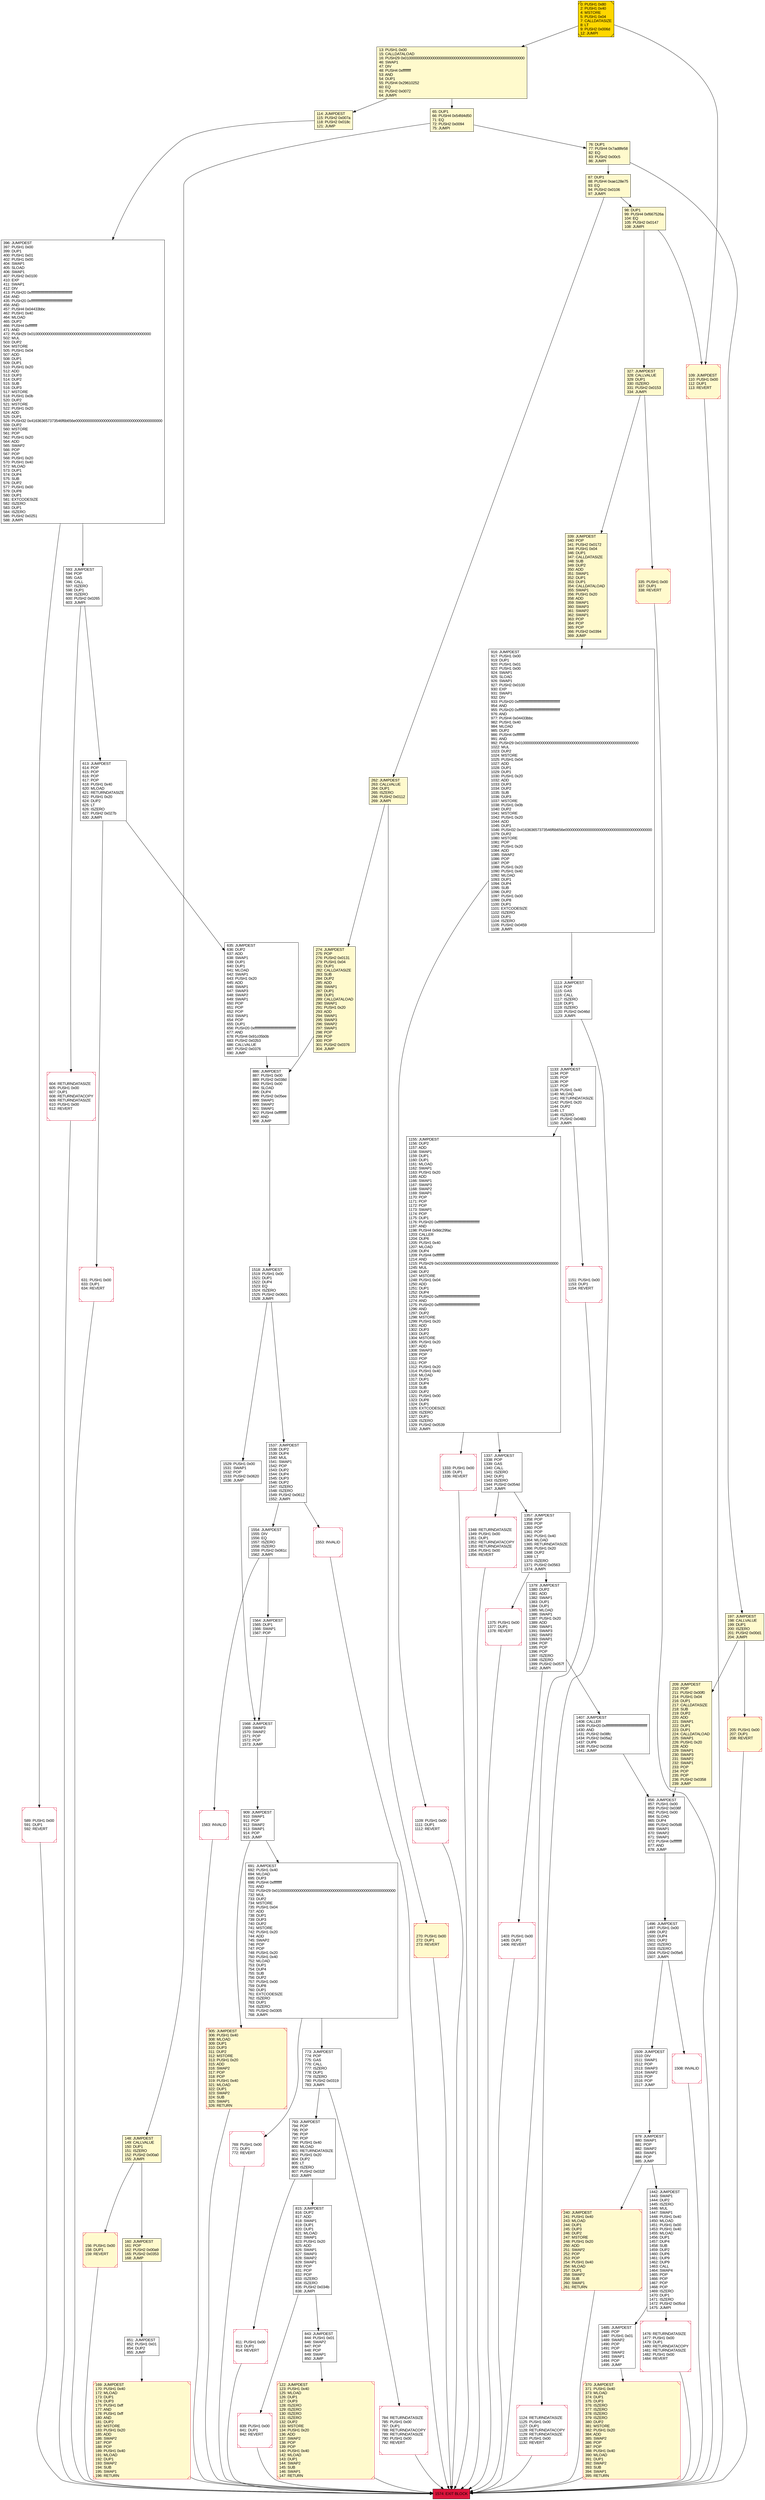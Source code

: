 digraph G {
bgcolor=transparent rankdir=UD;
node [shape=box style=filled color=black fillcolor=white fontname=arial fontcolor=black];
1337 [label="1337: JUMPDEST\l1338: POP\l1339: GAS\l1340: CALL\l1341: ISZERO\l1342: DUP1\l1343: ISZERO\l1344: PUSH2 0x054d\l1347: JUMPI\l" ];
148 [label="148: JUMPDEST\l149: CALLVALUE\l150: DUP1\l151: ISZERO\l152: PUSH2 0x00a0\l155: JUMPI\l" fillcolor=lemonchiffon ];
305 [label="305: JUMPDEST\l306: PUSH1 0x40\l308: MLOAD\l309: DUP1\l310: DUP3\l311: DUP2\l312: MSTORE\l313: PUSH1 0x20\l315: ADD\l316: SWAP2\l317: POP\l318: POP\l319: PUSH1 0x40\l321: MLOAD\l322: DUP1\l323: SWAP2\l324: SUB\l325: SWAP1\l326: RETURN\l" fillcolor=lemonchiffon shape=Msquare color=crimson ];
635 [label="635: JUMPDEST\l636: DUP2\l637: ADD\l638: SWAP1\l639: DUP1\l640: DUP1\l641: MLOAD\l642: SWAP1\l643: PUSH1 0x20\l645: ADD\l646: SWAP1\l647: SWAP3\l648: SWAP2\l649: SWAP1\l650: POP\l651: POP\l652: POP\l653: SWAP1\l654: POP\l655: DUP1\l656: PUSH20 0xffffffffffffffffffffffffffffffffffffffff\l677: AND\l678: PUSH4 0x91c05b0b\l683: PUSH2 0x02b3\l686: CALLVALUE\l687: PUSH2 0x0376\l690: JUMP\l" ];
856 [label="856: JUMPDEST\l857: PUSH1 0x00\l859: PUSH2 0x036f\l862: PUSH1 0x00\l864: SLOAD\l865: DUP4\l866: PUSH2 0x05d8\l869: SWAP1\l870: SWAP2\l871: SWAP1\l872: PUSH4 0xffffffff\l877: AND\l878: JUMP\l" ];
773 [label="773: JUMPDEST\l774: POP\l775: GAS\l776: CALL\l777: ISZERO\l778: DUP1\l779: ISZERO\l780: PUSH2 0x0319\l783: JUMPI\l" ];
811 [label="811: PUSH1 0x00\l813: DUP1\l814: REVERT\l" shape=Msquare color=crimson ];
784 [label="784: RETURNDATASIZE\l785: PUSH1 0x00\l787: DUP1\l788: RETURNDATACOPY\l789: RETURNDATASIZE\l790: PUSH1 0x00\l792: REVERT\l" shape=Msquare color=crimson ];
1113 [label="1113: JUMPDEST\l1114: POP\l1115: GAS\l1116: CALL\l1117: ISZERO\l1118: DUP1\l1119: ISZERO\l1120: PUSH2 0x046d\l1123: JUMPI\l" ];
98 [label="98: DUP1\l99: PUSH4 0xf667526a\l104: EQ\l105: PUSH2 0x0147\l108: JUMPI\l" fillcolor=lemonchiffon ];
114 [label="114: JUMPDEST\l115: PUSH2 0x007a\l118: PUSH2 0x018c\l121: JUMP\l" fillcolor=lemonchiffon ];
1333 [label="1333: PUSH1 0x00\l1335: DUP1\l1336: REVERT\l" shape=Msquare color=crimson ];
1485 [label="1485: JUMPDEST\l1486: POP\l1487: PUSH1 0x01\l1489: SWAP2\l1490: POP\l1491: POP\l1492: SWAP2\l1493: SWAP1\l1494: POP\l1495: JUMP\l" ];
1133 [label="1133: JUMPDEST\l1134: POP\l1135: POP\l1136: POP\l1137: POP\l1138: PUSH1 0x40\l1140: MLOAD\l1141: RETURNDATASIZE\l1142: PUSH1 0x20\l1144: DUP2\l1145: LT\l1146: ISZERO\l1147: PUSH2 0x0483\l1150: JUMPI\l" ];
1568 [label="1568: JUMPDEST\l1569: SWAP3\l1570: SWAP2\l1571: POP\l1572: POP\l1573: JUMP\l" ];
169 [label="169: JUMPDEST\l170: PUSH1 0x40\l172: MLOAD\l173: DUP1\l174: DUP3\l175: PUSH1 0xff\l177: AND\l178: PUSH1 0xff\l180: AND\l181: DUP2\l182: MSTORE\l183: PUSH1 0x20\l185: ADD\l186: SWAP2\l187: POP\l188: POP\l189: PUSH1 0x40\l191: MLOAD\l192: DUP1\l193: SWAP2\l194: SUB\l195: SWAP1\l196: RETURN\l" fillcolor=lemonchiffon shape=Msquare color=crimson ];
87 [label="87: DUP1\l88: PUSH4 0xae128e75\l93: EQ\l94: PUSH2 0x0106\l97: JUMPI\l" fillcolor=lemonchiffon ];
13 [label="13: PUSH1 0x00\l15: CALLDATALOAD\l16: PUSH29 0x0100000000000000000000000000000000000000000000000000000000\l46: SWAP1\l47: DIV\l48: PUSH4 0xffffffff\l53: AND\l54: DUP1\l55: PUSH4 0x29610252\l60: EQ\l61: PUSH2 0x0072\l64: JUMPI\l" fillcolor=lemonchiffon ];
1379 [label="1379: JUMPDEST\l1380: DUP2\l1381: ADD\l1382: SWAP1\l1383: DUP1\l1384: DUP1\l1385: MLOAD\l1386: SWAP1\l1387: PUSH1 0x20\l1389: ADD\l1390: SWAP1\l1391: SWAP3\l1392: SWAP2\l1393: SWAP1\l1394: POP\l1395: POP\l1396: POP\l1397: ISZERO\l1398: ISZERO\l1399: PUSH2 0x057f\l1402: JUMPI\l" ];
769 [label="769: PUSH1 0x00\l771: DUP1\l772: REVERT\l" shape=Msquare color=crimson ];
1563 [label="1563: INVALID\l" shape=Msquare color=crimson ];
339 [label="339: JUMPDEST\l340: POP\l341: PUSH2 0x0172\l344: PUSH1 0x04\l346: DUP1\l347: CALLDATASIZE\l348: SUB\l349: DUP2\l350: ADD\l351: SWAP1\l352: DUP1\l353: DUP1\l354: CALLDATALOAD\l355: SWAP1\l356: PUSH1 0x20\l358: ADD\l359: SWAP1\l360: SWAP3\l361: SWAP2\l362: SWAP1\l363: POP\l364: POP\l365: POP\l366: PUSH2 0x0394\l369: JUMP\l" fillcolor=lemonchiffon ];
1574 [label="1574: EXIT BLOCK\l" fillcolor=crimson ];
909 [label="909: JUMPDEST\l910: SWAP1\l911: POP\l912: SWAP2\l913: SWAP1\l914: POP\l915: JUMP\l" ];
65 [label="65: DUP1\l66: PUSH4 0x54fd4d50\l71: EQ\l72: PUSH2 0x0094\l75: JUMPI\l" fillcolor=lemonchiffon ];
160 [label="160: JUMPDEST\l161: POP\l162: PUSH2 0x00a9\l165: PUSH2 0x0353\l168: JUMP\l" fillcolor=lemonchiffon ];
1553 [label="1553: INVALID\l" shape=Msquare color=crimson ];
270 [label="270: PUSH1 0x00\l272: DUP1\l273: REVERT\l" fillcolor=lemonchiffon shape=Msquare color=crimson ];
197 [label="197: JUMPDEST\l198: CALLVALUE\l199: DUP1\l200: ISZERO\l201: PUSH2 0x00d1\l204: JUMPI\l" fillcolor=lemonchiffon ];
1509 [label="1509: JUMPDEST\l1510: DIV\l1511: SWAP1\l1512: POP\l1513: SWAP3\l1514: SWAP2\l1515: POP\l1516: POP\l1517: JUMP\l" ];
793 [label="793: JUMPDEST\l794: POP\l795: POP\l796: POP\l797: POP\l798: PUSH1 0x40\l800: MLOAD\l801: RETURNDATASIZE\l802: PUSH1 0x20\l804: DUP2\l805: LT\l806: ISZERO\l807: PUSH2 0x032f\l810: JUMPI\l" ];
262 [label="262: JUMPDEST\l263: CALLVALUE\l264: DUP1\l265: ISZERO\l266: PUSH2 0x0112\l269: JUMPI\l" fillcolor=lemonchiffon ];
327 [label="327: JUMPDEST\l328: CALLVALUE\l329: DUP1\l330: ISZERO\l331: PUSH2 0x0153\l334: JUMPI\l" fillcolor=lemonchiffon ];
156 [label="156: PUSH1 0x00\l158: DUP1\l159: REVERT\l" fillcolor=lemonchiffon shape=Msquare color=crimson ];
240 [label="240: JUMPDEST\l241: PUSH1 0x40\l243: MLOAD\l244: DUP1\l245: DUP3\l246: DUP2\l247: MSTORE\l248: PUSH1 0x20\l250: ADD\l251: SWAP2\l252: POP\l253: POP\l254: PUSH1 0x40\l256: MLOAD\l257: DUP1\l258: SWAP2\l259: SUB\l260: SWAP1\l261: RETURN\l" fillcolor=lemonchiffon shape=Msquare color=crimson ];
879 [label="879: JUMPDEST\l880: SWAP1\l881: POP\l882: SWAP2\l883: SWAP1\l884: POP\l885: JUMP\l" ];
1357 [label="1357: JUMPDEST\l1358: POP\l1359: POP\l1360: POP\l1361: POP\l1362: PUSH1 0x40\l1364: MLOAD\l1365: RETURNDATASIZE\l1366: PUSH1 0x20\l1368: DUP2\l1369: LT\l1370: ISZERO\l1371: PUSH2 0x0563\l1374: JUMPI\l" ];
122 [label="122: JUMPDEST\l123: PUSH1 0x40\l125: MLOAD\l126: DUP1\l127: DUP3\l128: ISZERO\l129: ISZERO\l130: ISZERO\l131: ISZERO\l132: DUP2\l133: MSTORE\l134: PUSH1 0x20\l136: ADD\l137: SWAP2\l138: POP\l139: POP\l140: PUSH1 0x40\l142: MLOAD\l143: DUP1\l144: SWAP2\l145: SUB\l146: SWAP1\l147: RETURN\l" fillcolor=lemonchiffon shape=Msquare color=crimson ];
604 [label="604: RETURNDATASIZE\l605: PUSH1 0x00\l607: DUP1\l608: RETURNDATACOPY\l609: RETURNDATASIZE\l610: PUSH1 0x00\l612: REVERT\l" shape=Msquare color=crimson ];
274 [label="274: JUMPDEST\l275: POP\l276: PUSH2 0x0131\l279: PUSH1 0x04\l281: DUP1\l282: CALLDATASIZE\l283: SUB\l284: DUP2\l285: ADD\l286: SWAP1\l287: DUP1\l288: DUP1\l289: CALLDATALOAD\l290: SWAP1\l291: PUSH1 0x20\l293: ADD\l294: SWAP1\l295: SWAP3\l296: SWAP2\l297: SWAP1\l298: POP\l299: POP\l300: POP\l301: PUSH2 0x0376\l304: JUMP\l" fillcolor=lemonchiffon ];
843 [label="843: JUMPDEST\l844: PUSH1 0x01\l846: SWAP2\l847: POP\l848: POP\l849: SWAP1\l850: JUMP\l" ];
370 [label="370: JUMPDEST\l371: PUSH1 0x40\l373: MLOAD\l374: DUP1\l375: DUP3\l376: ISZERO\l377: ISZERO\l378: ISZERO\l379: ISZERO\l380: DUP2\l381: MSTORE\l382: PUSH1 0x20\l384: ADD\l385: SWAP2\l386: POP\l387: POP\l388: PUSH1 0x40\l390: MLOAD\l391: DUP1\l392: SWAP2\l393: SUB\l394: SWAP1\l395: RETURN\l" fillcolor=lemonchiffon shape=Msquare color=crimson ];
1496 [label="1496: JUMPDEST\l1497: PUSH1 0x00\l1499: DUP2\l1500: DUP4\l1501: DUP2\l1502: ISZERO\l1503: ISZERO\l1504: PUSH2 0x05e5\l1507: JUMPI\l" ];
1537 [label="1537: JUMPDEST\l1538: DUP2\l1539: DUP4\l1540: MUL\l1541: SWAP1\l1542: POP\l1543: DUP2\l1544: DUP4\l1545: DUP3\l1546: DUP2\l1547: ISZERO\l1548: ISZERO\l1549: PUSH2 0x0612\l1552: JUMPI\l" ];
916 [label="916: JUMPDEST\l917: PUSH1 0x00\l919: DUP1\l920: PUSH1 0x01\l922: PUSH1 0x00\l924: SWAP1\l925: SLOAD\l926: SWAP1\l927: PUSH2 0x0100\l930: EXP\l931: SWAP1\l932: DIV\l933: PUSH20 0xffffffffffffffffffffffffffffffffffffffff\l954: AND\l955: PUSH20 0xffffffffffffffffffffffffffffffffffffffff\l976: AND\l977: PUSH4 0x04433bbc\l982: PUSH1 0x40\l984: MLOAD\l985: DUP2\l986: PUSH4 0xffffffff\l991: AND\l992: PUSH29 0x0100000000000000000000000000000000000000000000000000000000\l1022: MUL\l1023: DUP2\l1024: MSTORE\l1025: PUSH1 0x04\l1027: ADD\l1028: DUP1\l1029: DUP1\l1030: PUSH1 0x20\l1032: ADD\l1033: DUP3\l1034: DUP2\l1035: SUB\l1036: DUP3\l1037: MSTORE\l1038: PUSH1 0x0b\l1040: DUP2\l1041: MSTORE\l1042: PUSH1 0x20\l1044: ADD\l1045: DUP1\l1046: PUSH32 0x416363657373546f6b656e000000000000000000000000000000000000000000\l1079: DUP2\l1080: MSTORE\l1081: POP\l1082: PUSH1 0x20\l1084: ADD\l1085: SWAP2\l1086: POP\l1087: POP\l1088: PUSH1 0x20\l1090: PUSH1 0x40\l1092: MLOAD\l1093: DUP1\l1094: DUP4\l1095: SUB\l1096: DUP2\l1097: PUSH1 0x00\l1099: DUP8\l1100: DUP1\l1101: EXTCODESIZE\l1102: ISZERO\l1103: DUP1\l1104: ISZERO\l1105: PUSH2 0x0459\l1108: JUMPI\l" ];
631 [label="631: PUSH1 0x00\l633: DUP1\l634: REVERT\l" shape=Msquare color=crimson ];
1442 [label="1442: JUMPDEST\l1443: SWAP1\l1444: DUP2\l1445: ISZERO\l1446: MUL\l1447: SWAP1\l1448: PUSH1 0x40\l1450: MLOAD\l1451: PUSH1 0x00\l1453: PUSH1 0x40\l1455: MLOAD\l1456: DUP1\l1457: DUP4\l1458: SUB\l1459: DUP2\l1460: DUP6\l1461: DUP9\l1462: DUP9\l1463: CALL\l1464: SWAP4\l1465: POP\l1466: POP\l1467: POP\l1468: POP\l1469: ISZERO\l1470: DUP1\l1471: ISZERO\l1472: PUSH2 0x05cd\l1475: JUMPI\l" ];
1403 [label="1403: PUSH1 0x00\l1405: DUP1\l1406: REVERT\l" shape=Msquare color=crimson ];
1508 [label="1508: INVALID\l" shape=Msquare color=crimson ];
1407 [label="1407: JUMPDEST\l1408: CALLER\l1409: PUSH20 0xffffffffffffffffffffffffffffffffffffffff\l1430: AND\l1431: PUSH2 0x08fc\l1434: PUSH2 0x05a2\l1437: DUP6\l1438: PUSH2 0x0358\l1441: JUMP\l" ];
1151 [label="1151: PUSH1 0x00\l1153: DUP1\l1154: REVERT\l" shape=Msquare color=crimson ];
1348 [label="1348: RETURNDATASIZE\l1349: PUSH1 0x00\l1351: DUP1\l1352: RETURNDATACOPY\l1353: RETURNDATASIZE\l1354: PUSH1 0x00\l1356: REVERT\l" shape=Msquare color=crimson ];
1476 [label="1476: RETURNDATASIZE\l1477: PUSH1 0x00\l1479: DUP1\l1480: RETURNDATACOPY\l1481: RETURNDATASIZE\l1482: PUSH1 0x00\l1484: REVERT\l" shape=Msquare color=crimson ];
691 [label="691: JUMPDEST\l692: PUSH1 0x40\l694: MLOAD\l695: DUP3\l696: PUSH4 0xffffffff\l701: AND\l702: PUSH29 0x0100000000000000000000000000000000000000000000000000000000\l732: MUL\l733: DUP2\l734: MSTORE\l735: PUSH1 0x04\l737: ADD\l738: DUP1\l739: DUP3\l740: DUP2\l741: MSTORE\l742: PUSH1 0x20\l744: ADD\l745: SWAP2\l746: POP\l747: POP\l748: PUSH1 0x20\l750: PUSH1 0x40\l752: MLOAD\l753: DUP1\l754: DUP4\l755: SUB\l756: DUP2\l757: PUSH1 0x00\l759: DUP8\l760: DUP1\l761: EXTCODESIZE\l762: ISZERO\l763: DUP1\l764: ISZERO\l765: PUSH2 0x0305\l768: JUMPI\l" ];
613 [label="613: JUMPDEST\l614: POP\l615: POP\l616: POP\l617: POP\l618: PUSH1 0x40\l620: MLOAD\l621: RETURNDATASIZE\l622: PUSH1 0x20\l624: DUP2\l625: LT\l626: ISZERO\l627: PUSH2 0x027b\l630: JUMPI\l" ];
1518 [label="1518: JUMPDEST\l1519: PUSH1 0x00\l1521: DUP1\l1522: DUP4\l1523: EQ\l1524: ISZERO\l1525: PUSH2 0x0601\l1528: JUMPI\l" ];
1564 [label="1564: JUMPDEST\l1565: DUP1\l1566: SWAP1\l1567: POP\l" ];
839 [label="839: PUSH1 0x00\l841: DUP1\l842: REVERT\l" shape=Msquare color=crimson ];
1529 [label="1529: PUSH1 0x00\l1531: SWAP1\l1532: POP\l1533: PUSH2 0x0620\l1536: JUMP\l" ];
109 [label="109: JUMPDEST\l110: PUSH1 0x00\l112: DUP1\l113: REVERT\l" fillcolor=lemonchiffon shape=Msquare color=crimson ];
0 [label="0: PUSH1 0x80\l2: PUSH1 0x40\l4: MSTORE\l5: PUSH1 0x04\l7: CALLDATASIZE\l8: LT\l9: PUSH2 0x006d\l12: JUMPI\l" fillcolor=lemonchiffon shape=Msquare fillcolor=gold ];
1155 [label="1155: JUMPDEST\l1156: DUP2\l1157: ADD\l1158: SWAP1\l1159: DUP1\l1160: DUP1\l1161: MLOAD\l1162: SWAP1\l1163: PUSH1 0x20\l1165: ADD\l1166: SWAP1\l1167: SWAP3\l1168: SWAP2\l1169: SWAP1\l1170: POP\l1171: POP\l1172: POP\l1173: SWAP1\l1174: POP\l1175: DUP1\l1176: PUSH20 0xffffffffffffffffffffffffffffffffffffffff\l1197: AND\l1198: PUSH4 0x9dc29fac\l1203: CALLER\l1204: DUP6\l1205: PUSH1 0x40\l1207: MLOAD\l1208: DUP4\l1209: PUSH4 0xffffffff\l1214: AND\l1215: PUSH29 0x0100000000000000000000000000000000000000000000000000000000\l1245: MUL\l1246: DUP2\l1247: MSTORE\l1248: PUSH1 0x04\l1250: ADD\l1251: DUP1\l1252: DUP4\l1253: PUSH20 0xffffffffffffffffffffffffffffffffffffffff\l1274: AND\l1275: PUSH20 0xffffffffffffffffffffffffffffffffffffffff\l1296: AND\l1297: DUP2\l1298: MSTORE\l1299: PUSH1 0x20\l1301: ADD\l1302: DUP3\l1303: DUP2\l1304: MSTORE\l1305: PUSH1 0x20\l1307: ADD\l1308: SWAP3\l1309: POP\l1310: POP\l1311: POP\l1312: PUSH1 0x20\l1314: PUSH1 0x40\l1316: MLOAD\l1317: DUP1\l1318: DUP4\l1319: SUB\l1320: DUP2\l1321: PUSH1 0x00\l1323: DUP8\l1324: DUP1\l1325: EXTCODESIZE\l1326: ISZERO\l1327: DUP1\l1328: ISZERO\l1329: PUSH2 0x0539\l1332: JUMPI\l" ];
205 [label="205: PUSH1 0x00\l207: DUP1\l208: REVERT\l" fillcolor=lemonchiffon shape=Msquare color=crimson ];
589 [label="589: PUSH1 0x00\l591: DUP1\l592: REVERT\l" shape=Msquare color=crimson ];
335 [label="335: PUSH1 0x00\l337: DUP1\l338: REVERT\l" fillcolor=lemonchiffon shape=Msquare color=crimson ];
815 [label="815: JUMPDEST\l816: DUP2\l817: ADD\l818: SWAP1\l819: DUP1\l820: DUP1\l821: MLOAD\l822: SWAP1\l823: PUSH1 0x20\l825: ADD\l826: SWAP1\l827: SWAP3\l828: SWAP2\l829: SWAP1\l830: POP\l831: POP\l832: POP\l833: ISZERO\l834: ISZERO\l835: PUSH2 0x034b\l838: JUMPI\l" ];
396 [label="396: JUMPDEST\l397: PUSH1 0x00\l399: DUP1\l400: PUSH1 0x01\l402: PUSH1 0x00\l404: SWAP1\l405: SLOAD\l406: SWAP1\l407: PUSH2 0x0100\l410: EXP\l411: SWAP1\l412: DIV\l413: PUSH20 0xffffffffffffffffffffffffffffffffffffffff\l434: AND\l435: PUSH20 0xffffffffffffffffffffffffffffffffffffffff\l456: AND\l457: PUSH4 0x04433bbc\l462: PUSH1 0x40\l464: MLOAD\l465: DUP2\l466: PUSH4 0xffffffff\l471: AND\l472: PUSH29 0x0100000000000000000000000000000000000000000000000000000000\l502: MUL\l503: DUP2\l504: MSTORE\l505: PUSH1 0x04\l507: ADD\l508: DUP1\l509: DUP1\l510: PUSH1 0x20\l512: ADD\l513: DUP3\l514: DUP2\l515: SUB\l516: DUP3\l517: MSTORE\l518: PUSH1 0x0b\l520: DUP2\l521: MSTORE\l522: PUSH1 0x20\l524: ADD\l525: DUP1\l526: PUSH32 0x416363657373546f6b656e000000000000000000000000000000000000000000\l559: DUP2\l560: MSTORE\l561: POP\l562: PUSH1 0x20\l564: ADD\l565: SWAP2\l566: POP\l567: POP\l568: PUSH1 0x20\l570: PUSH1 0x40\l572: MLOAD\l573: DUP1\l574: DUP4\l575: SUB\l576: DUP2\l577: PUSH1 0x00\l579: DUP8\l580: DUP1\l581: EXTCODESIZE\l582: ISZERO\l583: DUP1\l584: ISZERO\l585: PUSH2 0x0251\l588: JUMPI\l" ];
209 [label="209: JUMPDEST\l210: POP\l211: PUSH2 0x00f0\l214: PUSH1 0x04\l216: DUP1\l217: CALLDATASIZE\l218: SUB\l219: DUP2\l220: ADD\l221: SWAP1\l222: DUP1\l223: DUP1\l224: CALLDATALOAD\l225: SWAP1\l226: PUSH1 0x20\l228: ADD\l229: SWAP1\l230: SWAP3\l231: SWAP2\l232: SWAP1\l233: POP\l234: POP\l235: POP\l236: PUSH2 0x0358\l239: JUMP\l" fillcolor=lemonchiffon ];
593 [label="593: JUMPDEST\l594: POP\l595: GAS\l596: CALL\l597: ISZERO\l598: DUP1\l599: ISZERO\l600: PUSH2 0x0265\l603: JUMPI\l" ];
1109 [label="1109: PUSH1 0x00\l1111: DUP1\l1112: REVERT\l" shape=Msquare color=crimson ];
886 [label="886: JUMPDEST\l887: PUSH1 0x00\l889: PUSH2 0x038d\l892: PUSH1 0x00\l894: SLOAD\l895: DUP4\l896: PUSH2 0x05ee\l899: SWAP1\l900: SWAP2\l901: SWAP1\l902: PUSH4 0xffffffff\l907: AND\l908: JUMP\l" ];
851 [label="851: JUMPDEST\l852: PUSH1 0x01\l854: DUP2\l855: JUMP\l" ];
1554 [label="1554: JUMPDEST\l1555: DIV\l1556: EQ\l1557: ISZERO\l1558: ISZERO\l1559: PUSH2 0x061c\l1562: JUMPI\l" ];
76 [label="76: DUP1\l77: PUSH4 0x7ad8fe58\l82: EQ\l83: PUSH2 0x00c5\l86: JUMPI\l" fillcolor=lemonchiffon ];
1375 [label="1375: PUSH1 0x00\l1377: DUP1\l1378: REVERT\l" shape=Msquare color=crimson ];
1124 [label="1124: RETURNDATASIZE\l1125: PUSH1 0x00\l1127: DUP1\l1128: RETURNDATACOPY\l1129: RETURNDATASIZE\l1130: PUSH1 0x00\l1132: REVERT\l" shape=Msquare color=crimson ];
0 -> 109;
396 -> 593;
773 -> 784;
1518 -> 1529;
843 -> 122;
87 -> 98;
1554 -> 1564;
886 -> 1518;
262 -> 270;
156 -> 1574;
396 -> 589;
65 -> 148;
916 -> 1109;
1537 -> 1554;
815 -> 843;
148 -> 160;
784 -> 1574;
1518 -> 1537;
13 -> 65;
169 -> 1574;
1357 -> 1375;
793 -> 811;
1568 -> 909;
197 -> 209;
1337 -> 1357;
909 -> 691;
1133 -> 1151;
205 -> 1574;
109 -> 1574;
1442 -> 1485;
1554 -> 1563;
327 -> 335;
1485 -> 370;
1124 -> 1574;
122 -> 1574;
604 -> 1574;
613 -> 635;
98 -> 109;
240 -> 1574;
76 -> 87;
370 -> 1574;
691 -> 773;
851 -> 169;
1155 -> 1337;
1113 -> 1124;
1133 -> 1155;
1348 -> 1574;
1508 -> 1574;
1155 -> 1333;
1537 -> 1553;
1563 -> 1574;
769 -> 1574;
1442 -> 1476;
879 -> 240;
1553 -> 1574;
270 -> 1574;
815 -> 839;
1496 -> 1508;
13 -> 114;
593 -> 613;
1113 -> 1133;
879 -> 1442;
327 -> 339;
305 -> 1574;
909 -> 305;
87 -> 262;
811 -> 1574;
1333 -> 1574;
613 -> 631;
593 -> 604;
98 -> 327;
773 -> 793;
274 -> 886;
148 -> 156;
691 -> 769;
839 -> 1574;
1379 -> 1407;
1379 -> 1403;
335 -> 1574;
76 -> 197;
589 -> 1574;
1109 -> 1574;
856 -> 1496;
1375 -> 1574;
1357 -> 1379;
793 -> 815;
1407 -> 856;
197 -> 205;
65 -> 76;
916 -> 1113;
160 -> 851;
1337 -> 1348;
114 -> 396;
1496 -> 1509;
631 -> 1574;
635 -> 886;
209 -> 856;
1509 -> 879;
0 -> 13;
339 -> 916;
1151 -> 1574;
1476 -> 1574;
1403 -> 1574;
1564 -> 1568;
262 -> 274;
1529 -> 1568;
}